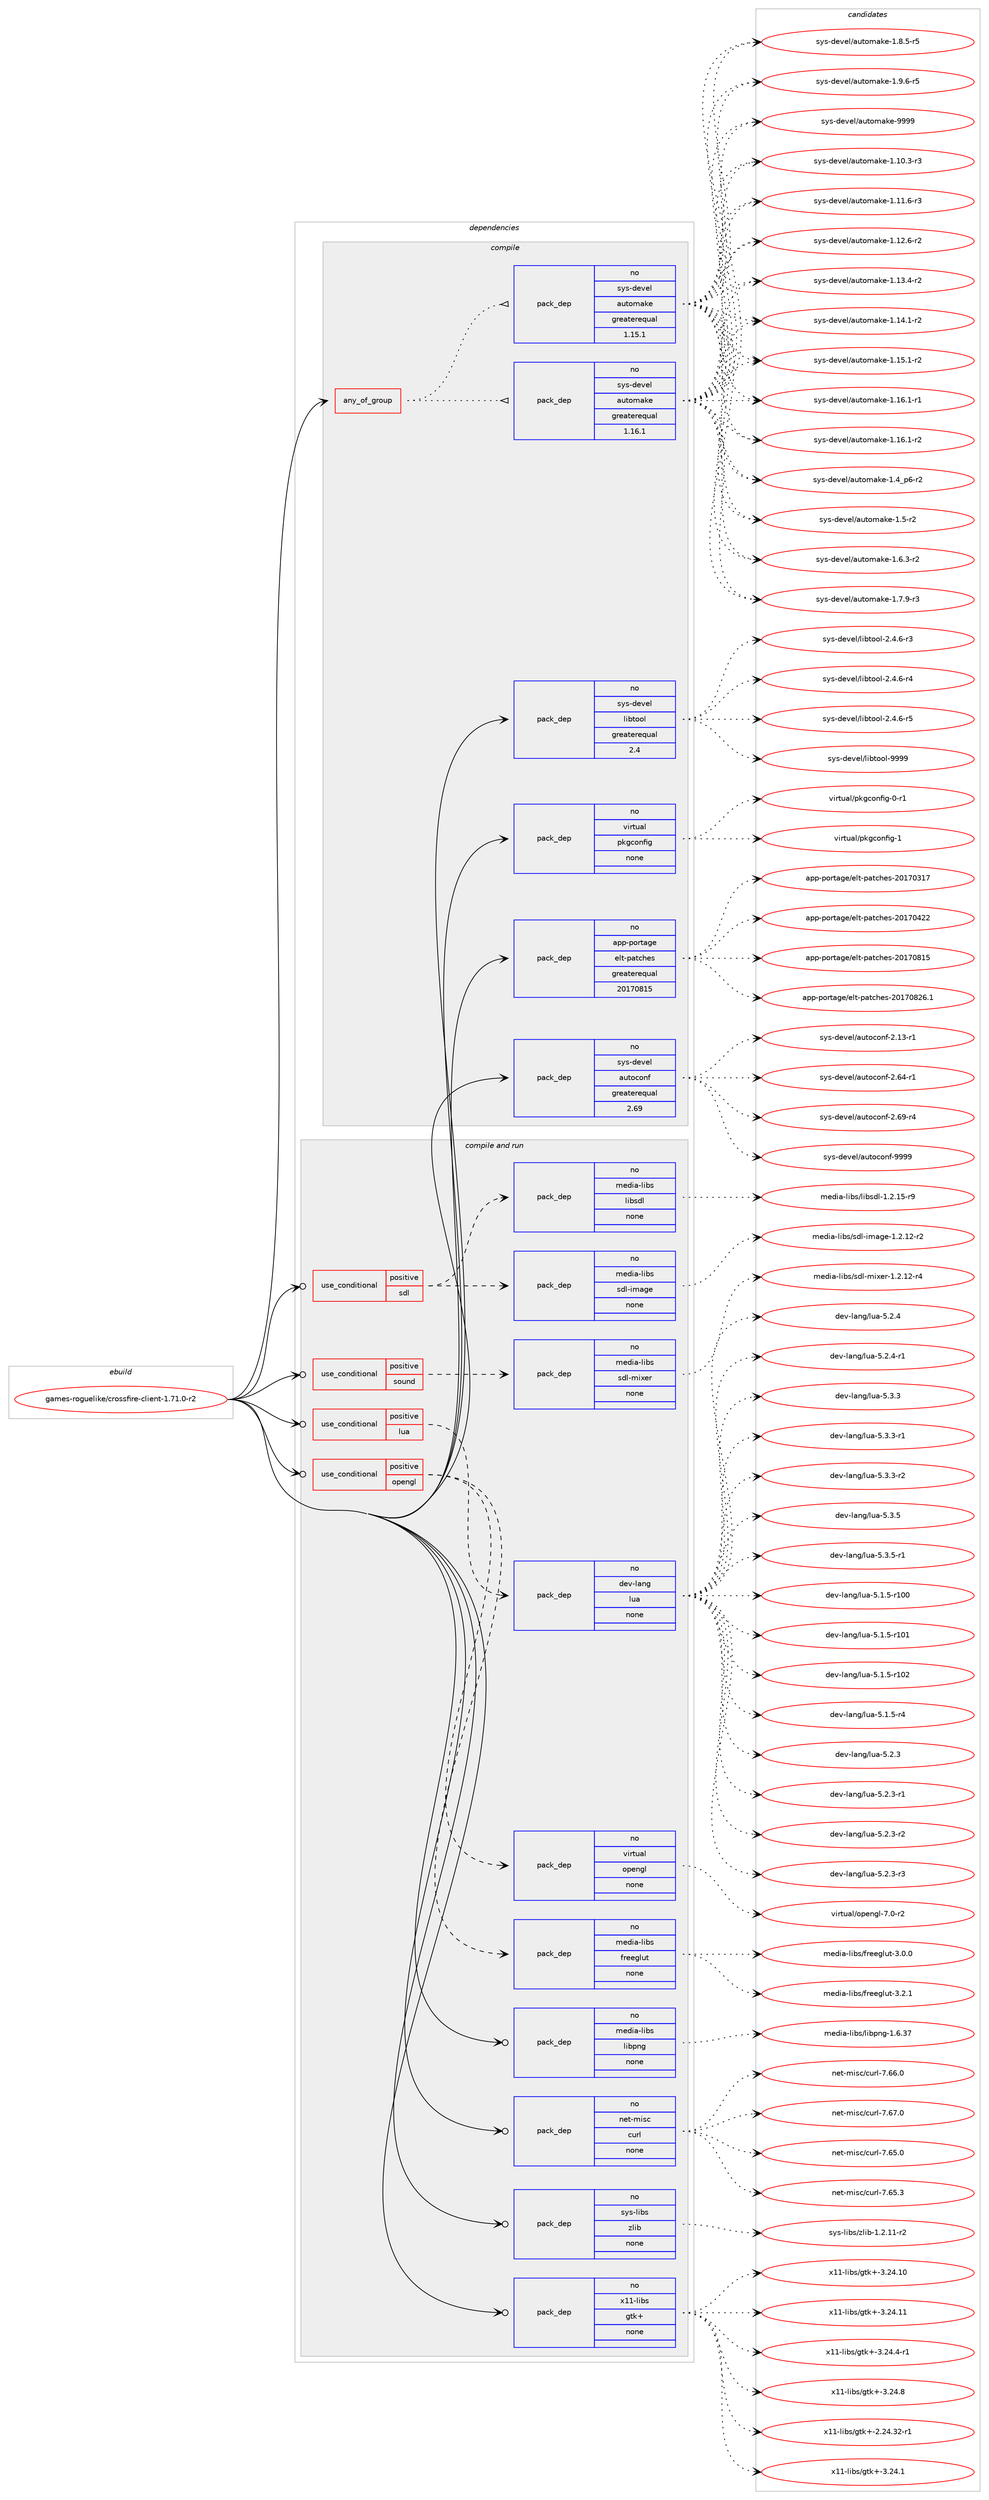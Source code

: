 digraph prolog {

# *************
# Graph options
# *************

newrank=true;
concentrate=true;
compound=true;
graph [rankdir=LR,fontname=Helvetica,fontsize=10,ranksep=1.5];#, ranksep=2.5, nodesep=0.2];
edge  [arrowhead=vee];
node  [fontname=Helvetica,fontsize=10];

# **********
# The ebuild
# **********

subgraph cluster_leftcol {
color=gray;
rank=same;
label=<<i>ebuild</i>>;
id [label="games-roguelike/crossfire-client-1.71.0-r2", color=red, width=4, href="../games-roguelike/crossfire-client-1.71.0-r2.svg"];
}

# ****************
# The dependencies
# ****************

subgraph cluster_midcol {
color=gray;
label=<<i>dependencies</i>>;
subgraph cluster_compile {
fillcolor="#eeeeee";
style=filled;
label=<<i>compile</i>>;
subgraph any12124 {
dependency742106 [label=<<TABLE BORDER="0" CELLBORDER="1" CELLSPACING="0" CELLPADDING="4"><TR><TD CELLPADDING="10">any_of_group</TD></TR></TABLE>>, shape=none, color=red];subgraph pack544558 {
dependency742107 [label=<<TABLE BORDER="0" CELLBORDER="1" CELLSPACING="0" CELLPADDING="4" WIDTH="220"><TR><TD ROWSPAN="6" CELLPADDING="30">pack_dep</TD></TR><TR><TD WIDTH="110">no</TD></TR><TR><TD>sys-devel</TD></TR><TR><TD>automake</TD></TR><TR><TD>greaterequal</TD></TR><TR><TD>1.16.1</TD></TR></TABLE>>, shape=none, color=blue];
}
dependency742106:e -> dependency742107:w [weight=20,style="dotted",arrowhead="oinv"];
subgraph pack544559 {
dependency742108 [label=<<TABLE BORDER="0" CELLBORDER="1" CELLSPACING="0" CELLPADDING="4" WIDTH="220"><TR><TD ROWSPAN="6" CELLPADDING="30">pack_dep</TD></TR><TR><TD WIDTH="110">no</TD></TR><TR><TD>sys-devel</TD></TR><TR><TD>automake</TD></TR><TR><TD>greaterequal</TD></TR><TR><TD>1.15.1</TD></TR></TABLE>>, shape=none, color=blue];
}
dependency742106:e -> dependency742108:w [weight=20,style="dotted",arrowhead="oinv"];
}
id:e -> dependency742106:w [weight=20,style="solid",arrowhead="vee"];
subgraph pack544560 {
dependency742109 [label=<<TABLE BORDER="0" CELLBORDER="1" CELLSPACING="0" CELLPADDING="4" WIDTH="220"><TR><TD ROWSPAN="6" CELLPADDING="30">pack_dep</TD></TR><TR><TD WIDTH="110">no</TD></TR><TR><TD>app-portage</TD></TR><TR><TD>elt-patches</TD></TR><TR><TD>greaterequal</TD></TR><TR><TD>20170815</TD></TR></TABLE>>, shape=none, color=blue];
}
id:e -> dependency742109:w [weight=20,style="solid",arrowhead="vee"];
subgraph pack544561 {
dependency742110 [label=<<TABLE BORDER="0" CELLBORDER="1" CELLSPACING="0" CELLPADDING="4" WIDTH="220"><TR><TD ROWSPAN="6" CELLPADDING="30">pack_dep</TD></TR><TR><TD WIDTH="110">no</TD></TR><TR><TD>sys-devel</TD></TR><TR><TD>autoconf</TD></TR><TR><TD>greaterequal</TD></TR><TR><TD>2.69</TD></TR></TABLE>>, shape=none, color=blue];
}
id:e -> dependency742110:w [weight=20,style="solid",arrowhead="vee"];
subgraph pack544562 {
dependency742111 [label=<<TABLE BORDER="0" CELLBORDER="1" CELLSPACING="0" CELLPADDING="4" WIDTH="220"><TR><TD ROWSPAN="6" CELLPADDING="30">pack_dep</TD></TR><TR><TD WIDTH="110">no</TD></TR><TR><TD>sys-devel</TD></TR><TR><TD>libtool</TD></TR><TR><TD>greaterequal</TD></TR><TR><TD>2.4</TD></TR></TABLE>>, shape=none, color=blue];
}
id:e -> dependency742111:w [weight=20,style="solid",arrowhead="vee"];
subgraph pack544563 {
dependency742112 [label=<<TABLE BORDER="0" CELLBORDER="1" CELLSPACING="0" CELLPADDING="4" WIDTH="220"><TR><TD ROWSPAN="6" CELLPADDING="30">pack_dep</TD></TR><TR><TD WIDTH="110">no</TD></TR><TR><TD>virtual</TD></TR><TR><TD>pkgconfig</TD></TR><TR><TD>none</TD></TR><TR><TD></TD></TR></TABLE>>, shape=none, color=blue];
}
id:e -> dependency742112:w [weight=20,style="solid",arrowhead="vee"];
}
subgraph cluster_compileandrun {
fillcolor="#eeeeee";
style=filled;
label=<<i>compile and run</i>>;
subgraph cond185045 {
dependency742113 [label=<<TABLE BORDER="0" CELLBORDER="1" CELLSPACING="0" CELLPADDING="4"><TR><TD ROWSPAN="3" CELLPADDING="10">use_conditional</TD></TR><TR><TD>positive</TD></TR><TR><TD>lua</TD></TR></TABLE>>, shape=none, color=red];
subgraph pack544564 {
dependency742114 [label=<<TABLE BORDER="0" CELLBORDER="1" CELLSPACING="0" CELLPADDING="4" WIDTH="220"><TR><TD ROWSPAN="6" CELLPADDING="30">pack_dep</TD></TR><TR><TD WIDTH="110">no</TD></TR><TR><TD>dev-lang</TD></TR><TR><TD>lua</TD></TR><TR><TD>none</TD></TR><TR><TD></TD></TR></TABLE>>, shape=none, color=blue];
}
dependency742113:e -> dependency742114:w [weight=20,style="dashed",arrowhead="vee"];
}
id:e -> dependency742113:w [weight=20,style="solid",arrowhead="odotvee"];
subgraph cond185046 {
dependency742115 [label=<<TABLE BORDER="0" CELLBORDER="1" CELLSPACING="0" CELLPADDING="4"><TR><TD ROWSPAN="3" CELLPADDING="10">use_conditional</TD></TR><TR><TD>positive</TD></TR><TR><TD>opengl</TD></TR></TABLE>>, shape=none, color=red];
subgraph pack544565 {
dependency742116 [label=<<TABLE BORDER="0" CELLBORDER="1" CELLSPACING="0" CELLPADDING="4" WIDTH="220"><TR><TD ROWSPAN="6" CELLPADDING="30">pack_dep</TD></TR><TR><TD WIDTH="110">no</TD></TR><TR><TD>virtual</TD></TR><TR><TD>opengl</TD></TR><TR><TD>none</TD></TR><TR><TD></TD></TR></TABLE>>, shape=none, color=blue];
}
dependency742115:e -> dependency742116:w [weight=20,style="dashed",arrowhead="vee"];
subgraph pack544566 {
dependency742117 [label=<<TABLE BORDER="0" CELLBORDER="1" CELLSPACING="0" CELLPADDING="4" WIDTH="220"><TR><TD ROWSPAN="6" CELLPADDING="30">pack_dep</TD></TR><TR><TD WIDTH="110">no</TD></TR><TR><TD>media-libs</TD></TR><TR><TD>freeglut</TD></TR><TR><TD>none</TD></TR><TR><TD></TD></TR></TABLE>>, shape=none, color=blue];
}
dependency742115:e -> dependency742117:w [weight=20,style="dashed",arrowhead="vee"];
}
id:e -> dependency742115:w [weight=20,style="solid",arrowhead="odotvee"];
subgraph cond185047 {
dependency742118 [label=<<TABLE BORDER="0" CELLBORDER="1" CELLSPACING="0" CELLPADDING="4"><TR><TD ROWSPAN="3" CELLPADDING="10">use_conditional</TD></TR><TR><TD>positive</TD></TR><TR><TD>sdl</TD></TR></TABLE>>, shape=none, color=red];
subgraph pack544567 {
dependency742119 [label=<<TABLE BORDER="0" CELLBORDER="1" CELLSPACING="0" CELLPADDING="4" WIDTH="220"><TR><TD ROWSPAN="6" CELLPADDING="30">pack_dep</TD></TR><TR><TD WIDTH="110">no</TD></TR><TR><TD>media-libs</TD></TR><TR><TD>libsdl</TD></TR><TR><TD>none</TD></TR><TR><TD></TD></TR></TABLE>>, shape=none, color=blue];
}
dependency742118:e -> dependency742119:w [weight=20,style="dashed",arrowhead="vee"];
subgraph pack544568 {
dependency742120 [label=<<TABLE BORDER="0" CELLBORDER="1" CELLSPACING="0" CELLPADDING="4" WIDTH="220"><TR><TD ROWSPAN="6" CELLPADDING="30">pack_dep</TD></TR><TR><TD WIDTH="110">no</TD></TR><TR><TD>media-libs</TD></TR><TR><TD>sdl-image</TD></TR><TR><TD>none</TD></TR><TR><TD></TD></TR></TABLE>>, shape=none, color=blue];
}
dependency742118:e -> dependency742120:w [weight=20,style="dashed",arrowhead="vee"];
}
id:e -> dependency742118:w [weight=20,style="solid",arrowhead="odotvee"];
subgraph cond185048 {
dependency742121 [label=<<TABLE BORDER="0" CELLBORDER="1" CELLSPACING="0" CELLPADDING="4"><TR><TD ROWSPAN="3" CELLPADDING="10">use_conditional</TD></TR><TR><TD>positive</TD></TR><TR><TD>sound</TD></TR></TABLE>>, shape=none, color=red];
subgraph pack544569 {
dependency742122 [label=<<TABLE BORDER="0" CELLBORDER="1" CELLSPACING="0" CELLPADDING="4" WIDTH="220"><TR><TD ROWSPAN="6" CELLPADDING="30">pack_dep</TD></TR><TR><TD WIDTH="110">no</TD></TR><TR><TD>media-libs</TD></TR><TR><TD>sdl-mixer</TD></TR><TR><TD>none</TD></TR><TR><TD></TD></TR></TABLE>>, shape=none, color=blue];
}
dependency742121:e -> dependency742122:w [weight=20,style="dashed",arrowhead="vee"];
}
id:e -> dependency742121:w [weight=20,style="solid",arrowhead="odotvee"];
subgraph pack544570 {
dependency742123 [label=<<TABLE BORDER="0" CELLBORDER="1" CELLSPACING="0" CELLPADDING="4" WIDTH="220"><TR><TD ROWSPAN="6" CELLPADDING="30">pack_dep</TD></TR><TR><TD WIDTH="110">no</TD></TR><TR><TD>media-libs</TD></TR><TR><TD>libpng</TD></TR><TR><TD>none</TD></TR><TR><TD></TD></TR></TABLE>>, shape=none, color=blue];
}
id:e -> dependency742123:w [weight=20,style="solid",arrowhead="odotvee"];
subgraph pack544571 {
dependency742124 [label=<<TABLE BORDER="0" CELLBORDER="1" CELLSPACING="0" CELLPADDING="4" WIDTH="220"><TR><TD ROWSPAN="6" CELLPADDING="30">pack_dep</TD></TR><TR><TD WIDTH="110">no</TD></TR><TR><TD>net-misc</TD></TR><TR><TD>curl</TD></TR><TR><TD>none</TD></TR><TR><TD></TD></TR></TABLE>>, shape=none, color=blue];
}
id:e -> dependency742124:w [weight=20,style="solid",arrowhead="odotvee"];
subgraph pack544572 {
dependency742125 [label=<<TABLE BORDER="0" CELLBORDER="1" CELLSPACING="0" CELLPADDING="4" WIDTH="220"><TR><TD ROWSPAN="6" CELLPADDING="30">pack_dep</TD></TR><TR><TD WIDTH="110">no</TD></TR><TR><TD>sys-libs</TD></TR><TR><TD>zlib</TD></TR><TR><TD>none</TD></TR><TR><TD></TD></TR></TABLE>>, shape=none, color=blue];
}
id:e -> dependency742125:w [weight=20,style="solid",arrowhead="odotvee"];
subgraph pack544573 {
dependency742126 [label=<<TABLE BORDER="0" CELLBORDER="1" CELLSPACING="0" CELLPADDING="4" WIDTH="220"><TR><TD ROWSPAN="6" CELLPADDING="30">pack_dep</TD></TR><TR><TD WIDTH="110">no</TD></TR><TR><TD>x11-libs</TD></TR><TR><TD>gtk+</TD></TR><TR><TD>none</TD></TR><TR><TD></TD></TR></TABLE>>, shape=none, color=blue];
}
id:e -> dependency742126:w [weight=20,style="solid",arrowhead="odotvee"];
}
subgraph cluster_run {
fillcolor="#eeeeee";
style=filled;
label=<<i>run</i>>;
}
}

# **************
# The candidates
# **************

subgraph cluster_choices {
rank=same;
color=gray;
label=<<i>candidates</i>>;

subgraph choice544558 {
color=black;
nodesep=1;
choice11512111545100101118101108479711711611110997107101454946494846514511451 [label="sys-devel/automake-1.10.3-r3", color=red, width=4,href="../sys-devel/automake-1.10.3-r3.svg"];
choice11512111545100101118101108479711711611110997107101454946494946544511451 [label="sys-devel/automake-1.11.6-r3", color=red, width=4,href="../sys-devel/automake-1.11.6-r3.svg"];
choice11512111545100101118101108479711711611110997107101454946495046544511450 [label="sys-devel/automake-1.12.6-r2", color=red, width=4,href="../sys-devel/automake-1.12.6-r2.svg"];
choice11512111545100101118101108479711711611110997107101454946495146524511450 [label="sys-devel/automake-1.13.4-r2", color=red, width=4,href="../sys-devel/automake-1.13.4-r2.svg"];
choice11512111545100101118101108479711711611110997107101454946495246494511450 [label="sys-devel/automake-1.14.1-r2", color=red, width=4,href="../sys-devel/automake-1.14.1-r2.svg"];
choice11512111545100101118101108479711711611110997107101454946495346494511450 [label="sys-devel/automake-1.15.1-r2", color=red, width=4,href="../sys-devel/automake-1.15.1-r2.svg"];
choice11512111545100101118101108479711711611110997107101454946495446494511449 [label="sys-devel/automake-1.16.1-r1", color=red, width=4,href="../sys-devel/automake-1.16.1-r1.svg"];
choice11512111545100101118101108479711711611110997107101454946495446494511450 [label="sys-devel/automake-1.16.1-r2", color=red, width=4,href="../sys-devel/automake-1.16.1-r2.svg"];
choice115121115451001011181011084797117116111109971071014549465295112544511450 [label="sys-devel/automake-1.4_p6-r2", color=red, width=4,href="../sys-devel/automake-1.4_p6-r2.svg"];
choice11512111545100101118101108479711711611110997107101454946534511450 [label="sys-devel/automake-1.5-r2", color=red, width=4,href="../sys-devel/automake-1.5-r2.svg"];
choice115121115451001011181011084797117116111109971071014549465446514511450 [label="sys-devel/automake-1.6.3-r2", color=red, width=4,href="../sys-devel/automake-1.6.3-r2.svg"];
choice115121115451001011181011084797117116111109971071014549465546574511451 [label="sys-devel/automake-1.7.9-r3", color=red, width=4,href="../sys-devel/automake-1.7.9-r3.svg"];
choice115121115451001011181011084797117116111109971071014549465646534511453 [label="sys-devel/automake-1.8.5-r5", color=red, width=4,href="../sys-devel/automake-1.8.5-r5.svg"];
choice115121115451001011181011084797117116111109971071014549465746544511453 [label="sys-devel/automake-1.9.6-r5", color=red, width=4,href="../sys-devel/automake-1.9.6-r5.svg"];
choice115121115451001011181011084797117116111109971071014557575757 [label="sys-devel/automake-9999", color=red, width=4,href="../sys-devel/automake-9999.svg"];
dependency742107:e -> choice11512111545100101118101108479711711611110997107101454946494846514511451:w [style=dotted,weight="100"];
dependency742107:e -> choice11512111545100101118101108479711711611110997107101454946494946544511451:w [style=dotted,weight="100"];
dependency742107:e -> choice11512111545100101118101108479711711611110997107101454946495046544511450:w [style=dotted,weight="100"];
dependency742107:e -> choice11512111545100101118101108479711711611110997107101454946495146524511450:w [style=dotted,weight="100"];
dependency742107:e -> choice11512111545100101118101108479711711611110997107101454946495246494511450:w [style=dotted,weight="100"];
dependency742107:e -> choice11512111545100101118101108479711711611110997107101454946495346494511450:w [style=dotted,weight="100"];
dependency742107:e -> choice11512111545100101118101108479711711611110997107101454946495446494511449:w [style=dotted,weight="100"];
dependency742107:e -> choice11512111545100101118101108479711711611110997107101454946495446494511450:w [style=dotted,weight="100"];
dependency742107:e -> choice115121115451001011181011084797117116111109971071014549465295112544511450:w [style=dotted,weight="100"];
dependency742107:e -> choice11512111545100101118101108479711711611110997107101454946534511450:w [style=dotted,weight="100"];
dependency742107:e -> choice115121115451001011181011084797117116111109971071014549465446514511450:w [style=dotted,weight="100"];
dependency742107:e -> choice115121115451001011181011084797117116111109971071014549465546574511451:w [style=dotted,weight="100"];
dependency742107:e -> choice115121115451001011181011084797117116111109971071014549465646534511453:w [style=dotted,weight="100"];
dependency742107:e -> choice115121115451001011181011084797117116111109971071014549465746544511453:w [style=dotted,weight="100"];
dependency742107:e -> choice115121115451001011181011084797117116111109971071014557575757:w [style=dotted,weight="100"];
}
subgraph choice544559 {
color=black;
nodesep=1;
choice11512111545100101118101108479711711611110997107101454946494846514511451 [label="sys-devel/automake-1.10.3-r3", color=red, width=4,href="../sys-devel/automake-1.10.3-r3.svg"];
choice11512111545100101118101108479711711611110997107101454946494946544511451 [label="sys-devel/automake-1.11.6-r3", color=red, width=4,href="../sys-devel/automake-1.11.6-r3.svg"];
choice11512111545100101118101108479711711611110997107101454946495046544511450 [label="sys-devel/automake-1.12.6-r2", color=red, width=4,href="../sys-devel/automake-1.12.6-r2.svg"];
choice11512111545100101118101108479711711611110997107101454946495146524511450 [label="sys-devel/automake-1.13.4-r2", color=red, width=4,href="../sys-devel/automake-1.13.4-r2.svg"];
choice11512111545100101118101108479711711611110997107101454946495246494511450 [label="sys-devel/automake-1.14.1-r2", color=red, width=4,href="../sys-devel/automake-1.14.1-r2.svg"];
choice11512111545100101118101108479711711611110997107101454946495346494511450 [label="sys-devel/automake-1.15.1-r2", color=red, width=4,href="../sys-devel/automake-1.15.1-r2.svg"];
choice11512111545100101118101108479711711611110997107101454946495446494511449 [label="sys-devel/automake-1.16.1-r1", color=red, width=4,href="../sys-devel/automake-1.16.1-r1.svg"];
choice11512111545100101118101108479711711611110997107101454946495446494511450 [label="sys-devel/automake-1.16.1-r2", color=red, width=4,href="../sys-devel/automake-1.16.1-r2.svg"];
choice115121115451001011181011084797117116111109971071014549465295112544511450 [label="sys-devel/automake-1.4_p6-r2", color=red, width=4,href="../sys-devel/automake-1.4_p6-r2.svg"];
choice11512111545100101118101108479711711611110997107101454946534511450 [label="sys-devel/automake-1.5-r2", color=red, width=4,href="../sys-devel/automake-1.5-r2.svg"];
choice115121115451001011181011084797117116111109971071014549465446514511450 [label="sys-devel/automake-1.6.3-r2", color=red, width=4,href="../sys-devel/automake-1.6.3-r2.svg"];
choice115121115451001011181011084797117116111109971071014549465546574511451 [label="sys-devel/automake-1.7.9-r3", color=red, width=4,href="../sys-devel/automake-1.7.9-r3.svg"];
choice115121115451001011181011084797117116111109971071014549465646534511453 [label="sys-devel/automake-1.8.5-r5", color=red, width=4,href="../sys-devel/automake-1.8.5-r5.svg"];
choice115121115451001011181011084797117116111109971071014549465746544511453 [label="sys-devel/automake-1.9.6-r5", color=red, width=4,href="../sys-devel/automake-1.9.6-r5.svg"];
choice115121115451001011181011084797117116111109971071014557575757 [label="sys-devel/automake-9999", color=red, width=4,href="../sys-devel/automake-9999.svg"];
dependency742108:e -> choice11512111545100101118101108479711711611110997107101454946494846514511451:w [style=dotted,weight="100"];
dependency742108:e -> choice11512111545100101118101108479711711611110997107101454946494946544511451:w [style=dotted,weight="100"];
dependency742108:e -> choice11512111545100101118101108479711711611110997107101454946495046544511450:w [style=dotted,weight="100"];
dependency742108:e -> choice11512111545100101118101108479711711611110997107101454946495146524511450:w [style=dotted,weight="100"];
dependency742108:e -> choice11512111545100101118101108479711711611110997107101454946495246494511450:w [style=dotted,weight="100"];
dependency742108:e -> choice11512111545100101118101108479711711611110997107101454946495346494511450:w [style=dotted,weight="100"];
dependency742108:e -> choice11512111545100101118101108479711711611110997107101454946495446494511449:w [style=dotted,weight="100"];
dependency742108:e -> choice11512111545100101118101108479711711611110997107101454946495446494511450:w [style=dotted,weight="100"];
dependency742108:e -> choice115121115451001011181011084797117116111109971071014549465295112544511450:w [style=dotted,weight="100"];
dependency742108:e -> choice11512111545100101118101108479711711611110997107101454946534511450:w [style=dotted,weight="100"];
dependency742108:e -> choice115121115451001011181011084797117116111109971071014549465446514511450:w [style=dotted,weight="100"];
dependency742108:e -> choice115121115451001011181011084797117116111109971071014549465546574511451:w [style=dotted,weight="100"];
dependency742108:e -> choice115121115451001011181011084797117116111109971071014549465646534511453:w [style=dotted,weight="100"];
dependency742108:e -> choice115121115451001011181011084797117116111109971071014549465746544511453:w [style=dotted,weight="100"];
dependency742108:e -> choice115121115451001011181011084797117116111109971071014557575757:w [style=dotted,weight="100"];
}
subgraph choice544560 {
color=black;
nodesep=1;
choice97112112451121111141169710310147101108116451129711699104101115455048495548514955 [label="app-portage/elt-patches-20170317", color=red, width=4,href="../app-portage/elt-patches-20170317.svg"];
choice97112112451121111141169710310147101108116451129711699104101115455048495548525050 [label="app-portage/elt-patches-20170422", color=red, width=4,href="../app-portage/elt-patches-20170422.svg"];
choice97112112451121111141169710310147101108116451129711699104101115455048495548564953 [label="app-portage/elt-patches-20170815", color=red, width=4,href="../app-portage/elt-patches-20170815.svg"];
choice971121124511211111411697103101471011081164511297116991041011154550484955485650544649 [label="app-portage/elt-patches-20170826.1", color=red, width=4,href="../app-portage/elt-patches-20170826.1.svg"];
dependency742109:e -> choice97112112451121111141169710310147101108116451129711699104101115455048495548514955:w [style=dotted,weight="100"];
dependency742109:e -> choice97112112451121111141169710310147101108116451129711699104101115455048495548525050:w [style=dotted,weight="100"];
dependency742109:e -> choice97112112451121111141169710310147101108116451129711699104101115455048495548564953:w [style=dotted,weight="100"];
dependency742109:e -> choice971121124511211111411697103101471011081164511297116991041011154550484955485650544649:w [style=dotted,weight="100"];
}
subgraph choice544561 {
color=black;
nodesep=1;
choice1151211154510010111810110847971171161119911111010245504649514511449 [label="sys-devel/autoconf-2.13-r1", color=red, width=4,href="../sys-devel/autoconf-2.13-r1.svg"];
choice1151211154510010111810110847971171161119911111010245504654524511449 [label="sys-devel/autoconf-2.64-r1", color=red, width=4,href="../sys-devel/autoconf-2.64-r1.svg"];
choice1151211154510010111810110847971171161119911111010245504654574511452 [label="sys-devel/autoconf-2.69-r4", color=red, width=4,href="../sys-devel/autoconf-2.69-r4.svg"];
choice115121115451001011181011084797117116111991111101024557575757 [label="sys-devel/autoconf-9999", color=red, width=4,href="../sys-devel/autoconf-9999.svg"];
dependency742110:e -> choice1151211154510010111810110847971171161119911111010245504649514511449:w [style=dotted,weight="100"];
dependency742110:e -> choice1151211154510010111810110847971171161119911111010245504654524511449:w [style=dotted,weight="100"];
dependency742110:e -> choice1151211154510010111810110847971171161119911111010245504654574511452:w [style=dotted,weight="100"];
dependency742110:e -> choice115121115451001011181011084797117116111991111101024557575757:w [style=dotted,weight="100"];
}
subgraph choice544562 {
color=black;
nodesep=1;
choice1151211154510010111810110847108105981161111111084550465246544511451 [label="sys-devel/libtool-2.4.6-r3", color=red, width=4,href="../sys-devel/libtool-2.4.6-r3.svg"];
choice1151211154510010111810110847108105981161111111084550465246544511452 [label="sys-devel/libtool-2.4.6-r4", color=red, width=4,href="../sys-devel/libtool-2.4.6-r4.svg"];
choice1151211154510010111810110847108105981161111111084550465246544511453 [label="sys-devel/libtool-2.4.6-r5", color=red, width=4,href="../sys-devel/libtool-2.4.6-r5.svg"];
choice1151211154510010111810110847108105981161111111084557575757 [label="sys-devel/libtool-9999", color=red, width=4,href="../sys-devel/libtool-9999.svg"];
dependency742111:e -> choice1151211154510010111810110847108105981161111111084550465246544511451:w [style=dotted,weight="100"];
dependency742111:e -> choice1151211154510010111810110847108105981161111111084550465246544511452:w [style=dotted,weight="100"];
dependency742111:e -> choice1151211154510010111810110847108105981161111111084550465246544511453:w [style=dotted,weight="100"];
dependency742111:e -> choice1151211154510010111810110847108105981161111111084557575757:w [style=dotted,weight="100"];
}
subgraph choice544563 {
color=black;
nodesep=1;
choice11810511411611797108471121071039911111010210510345484511449 [label="virtual/pkgconfig-0-r1", color=red, width=4,href="../virtual/pkgconfig-0-r1.svg"];
choice1181051141161179710847112107103991111101021051034549 [label="virtual/pkgconfig-1", color=red, width=4,href="../virtual/pkgconfig-1.svg"];
dependency742112:e -> choice11810511411611797108471121071039911111010210510345484511449:w [style=dotted,weight="100"];
dependency742112:e -> choice1181051141161179710847112107103991111101021051034549:w [style=dotted,weight="100"];
}
subgraph choice544564 {
color=black;
nodesep=1;
choice1001011184510897110103471081179745534649465345114494848 [label="dev-lang/lua-5.1.5-r100", color=red, width=4,href="../dev-lang/lua-5.1.5-r100.svg"];
choice1001011184510897110103471081179745534649465345114494849 [label="dev-lang/lua-5.1.5-r101", color=red, width=4,href="../dev-lang/lua-5.1.5-r101.svg"];
choice1001011184510897110103471081179745534649465345114494850 [label="dev-lang/lua-5.1.5-r102", color=red, width=4,href="../dev-lang/lua-5.1.5-r102.svg"];
choice100101118451089711010347108117974553464946534511452 [label="dev-lang/lua-5.1.5-r4", color=red, width=4,href="../dev-lang/lua-5.1.5-r4.svg"];
choice10010111845108971101034710811797455346504651 [label="dev-lang/lua-5.2.3", color=red, width=4,href="../dev-lang/lua-5.2.3.svg"];
choice100101118451089711010347108117974553465046514511449 [label="dev-lang/lua-5.2.3-r1", color=red, width=4,href="../dev-lang/lua-5.2.3-r1.svg"];
choice100101118451089711010347108117974553465046514511450 [label="dev-lang/lua-5.2.3-r2", color=red, width=4,href="../dev-lang/lua-5.2.3-r2.svg"];
choice100101118451089711010347108117974553465046514511451 [label="dev-lang/lua-5.2.3-r3", color=red, width=4,href="../dev-lang/lua-5.2.3-r3.svg"];
choice10010111845108971101034710811797455346504652 [label="dev-lang/lua-5.2.4", color=red, width=4,href="../dev-lang/lua-5.2.4.svg"];
choice100101118451089711010347108117974553465046524511449 [label="dev-lang/lua-5.2.4-r1", color=red, width=4,href="../dev-lang/lua-5.2.4-r1.svg"];
choice10010111845108971101034710811797455346514651 [label="dev-lang/lua-5.3.3", color=red, width=4,href="../dev-lang/lua-5.3.3.svg"];
choice100101118451089711010347108117974553465146514511449 [label="dev-lang/lua-5.3.3-r1", color=red, width=4,href="../dev-lang/lua-5.3.3-r1.svg"];
choice100101118451089711010347108117974553465146514511450 [label="dev-lang/lua-5.3.3-r2", color=red, width=4,href="../dev-lang/lua-5.3.3-r2.svg"];
choice10010111845108971101034710811797455346514653 [label="dev-lang/lua-5.3.5", color=red, width=4,href="../dev-lang/lua-5.3.5.svg"];
choice100101118451089711010347108117974553465146534511449 [label="dev-lang/lua-5.3.5-r1", color=red, width=4,href="../dev-lang/lua-5.3.5-r1.svg"];
dependency742114:e -> choice1001011184510897110103471081179745534649465345114494848:w [style=dotted,weight="100"];
dependency742114:e -> choice1001011184510897110103471081179745534649465345114494849:w [style=dotted,weight="100"];
dependency742114:e -> choice1001011184510897110103471081179745534649465345114494850:w [style=dotted,weight="100"];
dependency742114:e -> choice100101118451089711010347108117974553464946534511452:w [style=dotted,weight="100"];
dependency742114:e -> choice10010111845108971101034710811797455346504651:w [style=dotted,weight="100"];
dependency742114:e -> choice100101118451089711010347108117974553465046514511449:w [style=dotted,weight="100"];
dependency742114:e -> choice100101118451089711010347108117974553465046514511450:w [style=dotted,weight="100"];
dependency742114:e -> choice100101118451089711010347108117974553465046514511451:w [style=dotted,weight="100"];
dependency742114:e -> choice10010111845108971101034710811797455346504652:w [style=dotted,weight="100"];
dependency742114:e -> choice100101118451089711010347108117974553465046524511449:w [style=dotted,weight="100"];
dependency742114:e -> choice10010111845108971101034710811797455346514651:w [style=dotted,weight="100"];
dependency742114:e -> choice100101118451089711010347108117974553465146514511449:w [style=dotted,weight="100"];
dependency742114:e -> choice100101118451089711010347108117974553465146514511450:w [style=dotted,weight="100"];
dependency742114:e -> choice10010111845108971101034710811797455346514653:w [style=dotted,weight="100"];
dependency742114:e -> choice100101118451089711010347108117974553465146534511449:w [style=dotted,weight="100"];
}
subgraph choice544565 {
color=black;
nodesep=1;
choice1181051141161179710847111112101110103108455546484511450 [label="virtual/opengl-7.0-r2", color=red, width=4,href="../virtual/opengl-7.0-r2.svg"];
dependency742116:e -> choice1181051141161179710847111112101110103108455546484511450:w [style=dotted,weight="100"];
}
subgraph choice544566 {
color=black;
nodesep=1;
choice10910110010597451081059811547102114101101103108117116455146484648 [label="media-libs/freeglut-3.0.0", color=red, width=4,href="../media-libs/freeglut-3.0.0.svg"];
choice10910110010597451081059811547102114101101103108117116455146504649 [label="media-libs/freeglut-3.2.1", color=red, width=4,href="../media-libs/freeglut-3.2.1.svg"];
dependency742117:e -> choice10910110010597451081059811547102114101101103108117116455146484648:w [style=dotted,weight="100"];
dependency742117:e -> choice10910110010597451081059811547102114101101103108117116455146504649:w [style=dotted,weight="100"];
}
subgraph choice544567 {
color=black;
nodesep=1;
choice1091011001059745108105981154710810598115100108454946504649534511457 [label="media-libs/libsdl-1.2.15-r9", color=red, width=4,href="../media-libs/libsdl-1.2.15-r9.svg"];
dependency742119:e -> choice1091011001059745108105981154710810598115100108454946504649534511457:w [style=dotted,weight="100"];
}
subgraph choice544568 {
color=black;
nodesep=1;
choice109101100105974510810598115471151001084510510997103101454946504649504511450 [label="media-libs/sdl-image-1.2.12-r2", color=red, width=4,href="../media-libs/sdl-image-1.2.12-r2.svg"];
dependency742120:e -> choice109101100105974510810598115471151001084510510997103101454946504649504511450:w [style=dotted,weight="100"];
}
subgraph choice544569 {
color=black;
nodesep=1;
choice1091011001059745108105981154711510010845109105120101114454946504649504511452 [label="media-libs/sdl-mixer-1.2.12-r4", color=red, width=4,href="../media-libs/sdl-mixer-1.2.12-r4.svg"];
dependency742122:e -> choice1091011001059745108105981154711510010845109105120101114454946504649504511452:w [style=dotted,weight="100"];
}
subgraph choice544570 {
color=black;
nodesep=1;
choice109101100105974510810598115471081059811211010345494654465155 [label="media-libs/libpng-1.6.37", color=red, width=4,href="../media-libs/libpng-1.6.37.svg"];
dependency742123:e -> choice109101100105974510810598115471081059811211010345494654465155:w [style=dotted,weight="100"];
}
subgraph choice544571 {
color=black;
nodesep=1;
choice1101011164510910511599479911711410845554654534648 [label="net-misc/curl-7.65.0", color=red, width=4,href="../net-misc/curl-7.65.0.svg"];
choice1101011164510910511599479911711410845554654534651 [label="net-misc/curl-7.65.3", color=red, width=4,href="../net-misc/curl-7.65.3.svg"];
choice1101011164510910511599479911711410845554654544648 [label="net-misc/curl-7.66.0", color=red, width=4,href="../net-misc/curl-7.66.0.svg"];
choice1101011164510910511599479911711410845554654554648 [label="net-misc/curl-7.67.0", color=red, width=4,href="../net-misc/curl-7.67.0.svg"];
dependency742124:e -> choice1101011164510910511599479911711410845554654534648:w [style=dotted,weight="100"];
dependency742124:e -> choice1101011164510910511599479911711410845554654534651:w [style=dotted,weight="100"];
dependency742124:e -> choice1101011164510910511599479911711410845554654544648:w [style=dotted,weight="100"];
dependency742124:e -> choice1101011164510910511599479911711410845554654554648:w [style=dotted,weight="100"];
}
subgraph choice544572 {
color=black;
nodesep=1;
choice11512111545108105981154712210810598454946504649494511450 [label="sys-libs/zlib-1.2.11-r2", color=red, width=4,href="../sys-libs/zlib-1.2.11-r2.svg"];
dependency742125:e -> choice11512111545108105981154712210810598454946504649494511450:w [style=dotted,weight="100"];
}
subgraph choice544573 {
color=black;
nodesep=1;
choice12049494510810598115471031161074345504650524651504511449 [label="x11-libs/gtk+-2.24.32-r1", color=red, width=4,href="../x11-libs/gtk+-2.24.32-r1.svg"];
choice12049494510810598115471031161074345514650524649 [label="x11-libs/gtk+-3.24.1", color=red, width=4,href="../x11-libs/gtk+-3.24.1.svg"];
choice1204949451081059811547103116107434551465052464948 [label="x11-libs/gtk+-3.24.10", color=red, width=4,href="../x11-libs/gtk+-3.24.10.svg"];
choice1204949451081059811547103116107434551465052464949 [label="x11-libs/gtk+-3.24.11", color=red, width=4,href="../x11-libs/gtk+-3.24.11.svg"];
choice120494945108105981154710311610743455146505246524511449 [label="x11-libs/gtk+-3.24.4-r1", color=red, width=4,href="../x11-libs/gtk+-3.24.4-r1.svg"];
choice12049494510810598115471031161074345514650524656 [label="x11-libs/gtk+-3.24.8", color=red, width=4,href="../x11-libs/gtk+-3.24.8.svg"];
dependency742126:e -> choice12049494510810598115471031161074345504650524651504511449:w [style=dotted,weight="100"];
dependency742126:e -> choice12049494510810598115471031161074345514650524649:w [style=dotted,weight="100"];
dependency742126:e -> choice1204949451081059811547103116107434551465052464948:w [style=dotted,weight="100"];
dependency742126:e -> choice1204949451081059811547103116107434551465052464949:w [style=dotted,weight="100"];
dependency742126:e -> choice120494945108105981154710311610743455146505246524511449:w [style=dotted,weight="100"];
dependency742126:e -> choice12049494510810598115471031161074345514650524656:w [style=dotted,weight="100"];
}
}

}
